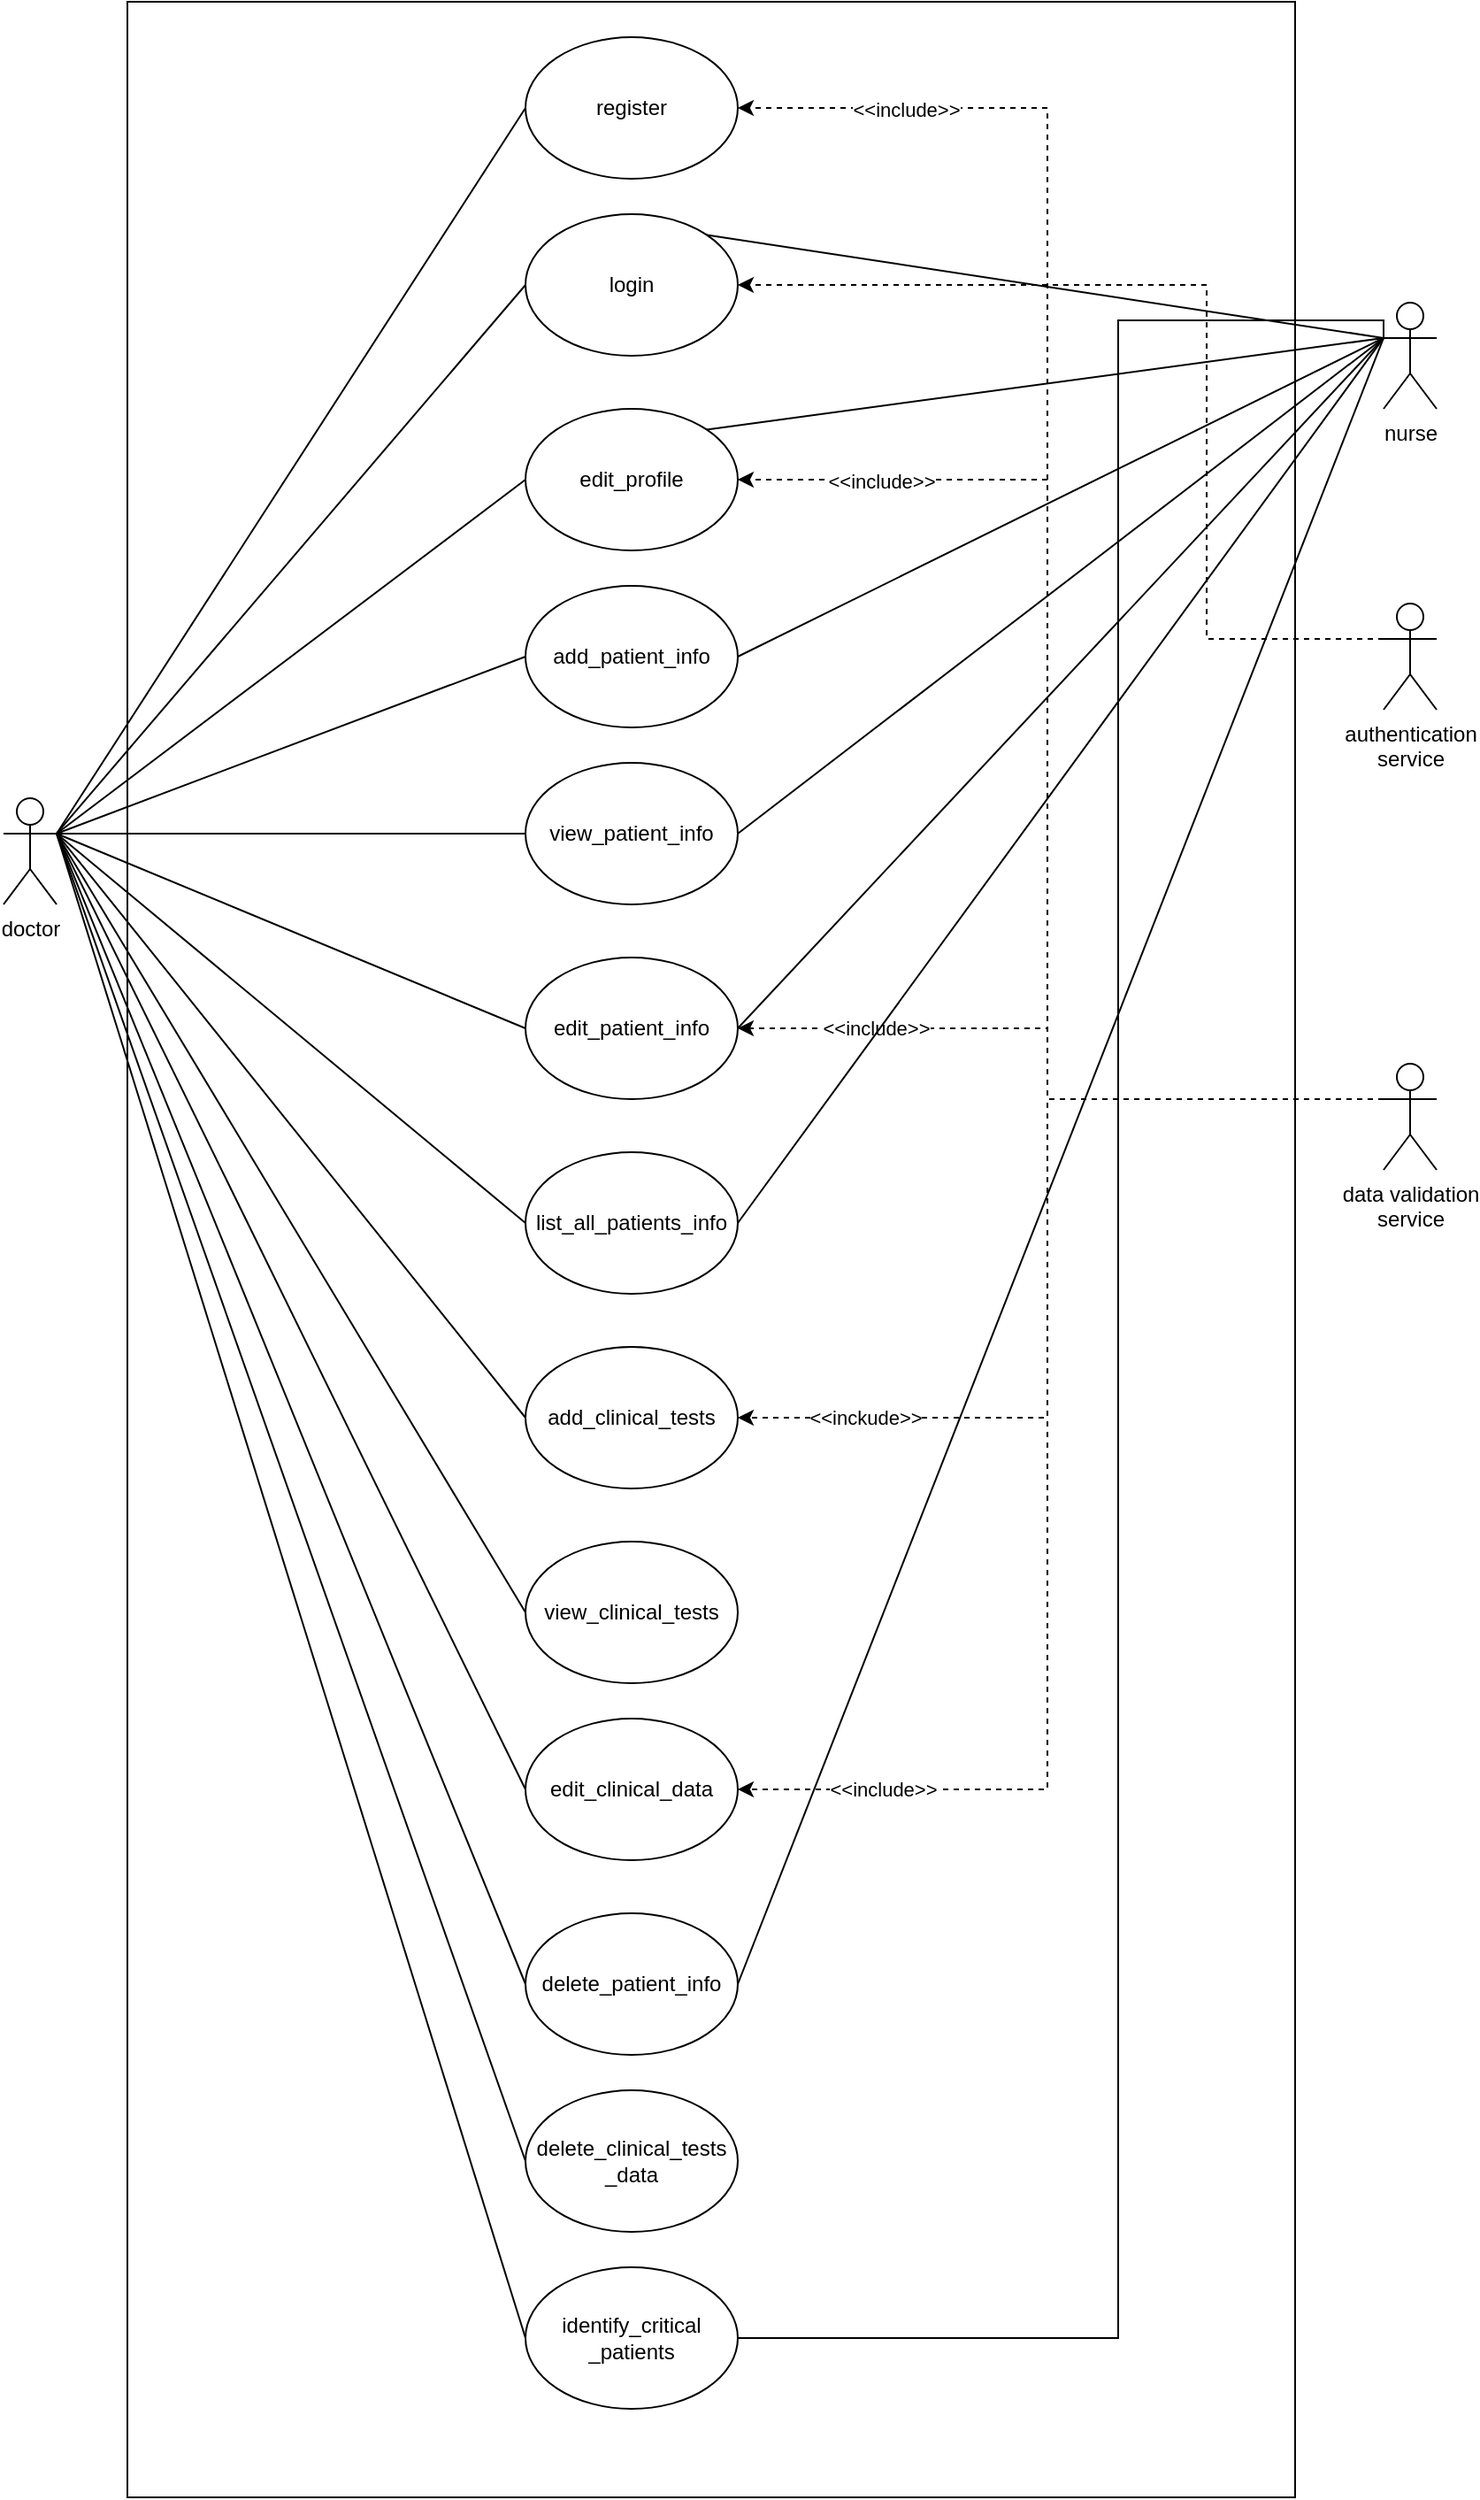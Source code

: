 <mxfile version="22.0.3" type="device">
  <diagram name="Page-1" id="UqVrwzHWl2GHEcBXxez4">
    <mxGraphModel dx="1466" dy="1029" grid="1" gridSize="10" guides="1" tooltips="1" connect="1" arrows="1" fold="1" page="1" pageScale="1" pageWidth="1100" pageHeight="1700" math="0" shadow="0">
      <root>
        <mxCell id="0" />
        <mxCell id="1" parent="0" />
        <mxCell id="txtTi3-NWhlHxe_iq4ro-22" value="" style="rounded=0;whiteSpace=wrap;html=1;" vertex="1" parent="1">
          <mxGeometry x="140" y="50" width="660" height="1410" as="geometry" />
        </mxCell>
        <mxCell id="txtTi3-NWhlHxe_iq4ro-12" style="rounded=0;orthogonalLoop=1;jettySize=auto;html=1;exitX=1;exitY=0.333;exitDx=0;exitDy=0;exitPerimeter=0;entryX=0;entryY=0.5;entryDx=0;entryDy=0;endArrow=none;endFill=0;" edge="1" parent="1" source="txtTi3-NWhlHxe_iq4ro-1" target="txtTi3-NWhlHxe_iq4ro-3">
          <mxGeometry relative="1" as="geometry" />
        </mxCell>
        <mxCell id="txtTi3-NWhlHxe_iq4ro-13" style="rounded=0;orthogonalLoop=1;jettySize=auto;html=1;exitX=1;exitY=0.333;exitDx=0;exitDy=0;exitPerimeter=0;entryX=0;entryY=0.5;entryDx=0;entryDy=0;endArrow=none;endFill=0;" edge="1" parent="1" source="txtTi3-NWhlHxe_iq4ro-1" target="txtTi3-NWhlHxe_iq4ro-4">
          <mxGeometry relative="1" as="geometry" />
        </mxCell>
        <mxCell id="txtTi3-NWhlHxe_iq4ro-14" style="rounded=0;orthogonalLoop=1;jettySize=auto;html=1;exitX=1;exitY=0.333;exitDx=0;exitDy=0;exitPerimeter=0;entryX=0;entryY=0.5;entryDx=0;entryDy=0;endArrow=none;endFill=0;" edge="1" parent="1" source="txtTi3-NWhlHxe_iq4ro-1" target="txtTi3-NWhlHxe_iq4ro-5">
          <mxGeometry relative="1" as="geometry" />
        </mxCell>
        <mxCell id="txtTi3-NWhlHxe_iq4ro-15" style="rounded=0;orthogonalLoop=1;jettySize=auto;html=1;exitX=1;exitY=0.333;exitDx=0;exitDy=0;exitPerimeter=0;entryX=0;entryY=0.5;entryDx=0;entryDy=0;endArrow=none;endFill=0;" edge="1" parent="1" source="txtTi3-NWhlHxe_iq4ro-1" target="txtTi3-NWhlHxe_iq4ro-6">
          <mxGeometry relative="1" as="geometry" />
        </mxCell>
        <mxCell id="txtTi3-NWhlHxe_iq4ro-16" style="rounded=0;orthogonalLoop=1;jettySize=auto;html=1;exitX=1;exitY=0.333;exitDx=0;exitDy=0;exitPerimeter=0;entryX=0;entryY=0.5;entryDx=0;entryDy=0;endArrow=none;endFill=0;" edge="1" parent="1" source="txtTi3-NWhlHxe_iq4ro-1" target="txtTi3-NWhlHxe_iq4ro-7">
          <mxGeometry relative="1" as="geometry" />
        </mxCell>
        <mxCell id="txtTi3-NWhlHxe_iq4ro-17" style="rounded=0;orthogonalLoop=1;jettySize=auto;html=1;exitX=1;exitY=0.333;exitDx=0;exitDy=0;exitPerimeter=0;entryX=0;entryY=0.5;entryDx=0;entryDy=0;endArrow=none;endFill=0;" edge="1" parent="1" source="txtTi3-NWhlHxe_iq4ro-1" target="txtTi3-NWhlHxe_iq4ro-8">
          <mxGeometry relative="1" as="geometry" />
        </mxCell>
        <mxCell id="txtTi3-NWhlHxe_iq4ro-18" style="rounded=0;orthogonalLoop=1;jettySize=auto;html=1;exitX=1;exitY=0.333;exitDx=0;exitDy=0;exitPerimeter=0;entryX=0;entryY=0.5;entryDx=0;entryDy=0;endArrow=none;endFill=0;" edge="1" parent="1" source="txtTi3-NWhlHxe_iq4ro-1" target="txtTi3-NWhlHxe_iq4ro-9">
          <mxGeometry relative="1" as="geometry" />
        </mxCell>
        <mxCell id="txtTi3-NWhlHxe_iq4ro-30" style="rounded=0;orthogonalLoop=1;jettySize=auto;html=1;exitX=1;exitY=0.333;exitDx=0;exitDy=0;exitPerimeter=0;entryX=0;entryY=0.5;entryDx=0;entryDy=0;endArrow=none;endFill=0;" edge="1" parent="1" source="txtTi3-NWhlHxe_iq4ro-1" target="txtTi3-NWhlHxe_iq4ro-11">
          <mxGeometry relative="1" as="geometry" />
        </mxCell>
        <mxCell id="txtTi3-NWhlHxe_iq4ro-32" style="rounded=0;orthogonalLoop=1;jettySize=auto;html=1;exitX=1;exitY=0.333;exitDx=0;exitDy=0;exitPerimeter=0;entryX=0;entryY=0.5;entryDx=0;entryDy=0;endArrow=none;endFill=0;" edge="1" parent="1" source="txtTi3-NWhlHxe_iq4ro-1" target="txtTi3-NWhlHxe_iq4ro-31">
          <mxGeometry relative="1" as="geometry" />
        </mxCell>
        <mxCell id="txtTi3-NWhlHxe_iq4ro-37" style="rounded=0;orthogonalLoop=1;jettySize=auto;html=1;exitX=1;exitY=0.333;exitDx=0;exitDy=0;exitPerimeter=0;entryX=0;entryY=0.5;entryDx=0;entryDy=0;endArrow=none;endFill=0;" edge="1" parent="1" source="txtTi3-NWhlHxe_iq4ro-1" target="txtTi3-NWhlHxe_iq4ro-33">
          <mxGeometry relative="1" as="geometry" />
        </mxCell>
        <mxCell id="txtTi3-NWhlHxe_iq4ro-38" style="rounded=0;orthogonalLoop=1;jettySize=auto;html=1;exitX=1;exitY=0.333;exitDx=0;exitDy=0;exitPerimeter=0;entryX=0;entryY=0.5;entryDx=0;entryDy=0;endArrow=none;endFill=0;" edge="1" parent="1" source="txtTi3-NWhlHxe_iq4ro-1" target="txtTi3-NWhlHxe_iq4ro-34">
          <mxGeometry relative="1" as="geometry" />
        </mxCell>
        <mxCell id="txtTi3-NWhlHxe_iq4ro-39" style="rounded=0;orthogonalLoop=1;jettySize=auto;html=1;exitX=1;exitY=0.333;exitDx=0;exitDy=0;exitPerimeter=0;entryX=0;entryY=0.5;entryDx=0;entryDy=0;endArrow=none;endFill=0;" edge="1" parent="1" source="txtTi3-NWhlHxe_iq4ro-1" target="txtTi3-NWhlHxe_iq4ro-36">
          <mxGeometry relative="1" as="geometry" />
        </mxCell>
        <mxCell id="txtTi3-NWhlHxe_iq4ro-1" value="doctor" style="shape=umlActor;verticalLabelPosition=bottom;verticalAlign=top;html=1;outlineConnect=0;" vertex="1" parent="1">
          <mxGeometry x="70" y="500" width="30" height="60" as="geometry" />
        </mxCell>
        <mxCell id="txtTi3-NWhlHxe_iq4ro-3" value="login" style="ellipse;whiteSpace=wrap;html=1;" vertex="1" parent="1">
          <mxGeometry x="365" y="170" width="120" height="80" as="geometry" />
        </mxCell>
        <mxCell id="txtTi3-NWhlHxe_iq4ro-4" value="add_patient_info" style="ellipse;whiteSpace=wrap;html=1;" vertex="1" parent="1">
          <mxGeometry x="365" y="380" width="120" height="80" as="geometry" />
        </mxCell>
        <mxCell id="txtTi3-NWhlHxe_iq4ro-5" value="view_patient_info" style="ellipse;whiteSpace=wrap;html=1;" vertex="1" parent="1">
          <mxGeometry x="365" y="480" width="120" height="80" as="geometry" />
        </mxCell>
        <mxCell id="txtTi3-NWhlHxe_iq4ro-6" value="list_all_patients_info" style="ellipse;whiteSpace=wrap;html=1;" vertex="1" parent="1">
          <mxGeometry x="365" y="700" width="120" height="80" as="geometry" />
        </mxCell>
        <mxCell id="txtTi3-NWhlHxe_iq4ro-7" value="add_clinical_tests" style="ellipse;whiteSpace=wrap;html=1;" vertex="1" parent="1">
          <mxGeometry x="365" y="810" width="120" height="80" as="geometry" />
        </mxCell>
        <mxCell id="txtTi3-NWhlHxe_iq4ro-8" value="view_clinical_tests" style="ellipse;whiteSpace=wrap;html=1;" vertex="1" parent="1">
          <mxGeometry x="365" y="920" width="120" height="80" as="geometry" />
        </mxCell>
        <mxCell id="txtTi3-NWhlHxe_iq4ro-9" value="delete_patient_info" style="ellipse;whiteSpace=wrap;html=1;" vertex="1" parent="1">
          <mxGeometry x="365" y="1130" width="120" height="80" as="geometry" />
        </mxCell>
        <mxCell id="txtTi3-NWhlHxe_iq4ro-10" value="delete_clinical_tests&lt;br&gt;_data" style="ellipse;whiteSpace=wrap;html=1;" vertex="1" parent="1">
          <mxGeometry x="365" y="1230" width="120" height="80" as="geometry" />
        </mxCell>
        <mxCell id="txtTi3-NWhlHxe_iq4ro-11" value="identify_critical&lt;br&gt;_patients" style="ellipse;whiteSpace=wrap;html=1;" vertex="1" parent="1">
          <mxGeometry x="365" y="1330" width="120" height="80" as="geometry" />
        </mxCell>
        <mxCell id="txtTi3-NWhlHxe_iq4ro-19" style="rounded=0;orthogonalLoop=1;jettySize=auto;html=1;exitX=1;exitY=0.333;exitDx=0;exitDy=0;exitPerimeter=0;entryX=0;entryY=0.5;entryDx=0;entryDy=0;endArrow=none;endFill=0;" edge="1" parent="1" source="txtTi3-NWhlHxe_iq4ro-1" target="txtTi3-NWhlHxe_iq4ro-10">
          <mxGeometry relative="1" as="geometry" />
        </mxCell>
        <mxCell id="txtTi3-NWhlHxe_iq4ro-25" style="edgeStyle=orthogonalEdgeStyle;rounded=0;orthogonalLoop=1;jettySize=auto;html=1;exitX=0;exitY=0.333;exitDx=0;exitDy=0;exitPerimeter=0;entryX=1;entryY=0.5;entryDx=0;entryDy=0;dashed=1;" edge="1" parent="1" source="txtTi3-NWhlHxe_iq4ro-23" target="txtTi3-NWhlHxe_iq4ro-3">
          <mxGeometry relative="1" as="geometry">
            <Array as="points">
              <mxPoint x="750" y="410" />
              <mxPoint x="750" y="210" />
            </Array>
          </mxGeometry>
        </mxCell>
        <mxCell id="txtTi3-NWhlHxe_iq4ro-23" value="authentication&lt;br&gt;service" style="shape=umlActor;verticalLabelPosition=bottom;verticalAlign=top;html=1;outlineConnect=0;" vertex="1" parent="1">
          <mxGeometry x="850" y="390" width="30" height="60" as="geometry" />
        </mxCell>
        <mxCell id="txtTi3-NWhlHxe_iq4ro-26" style="edgeStyle=orthogonalEdgeStyle;rounded=0;orthogonalLoop=1;jettySize=auto;html=1;exitX=0;exitY=0.333;exitDx=0;exitDy=0;exitPerimeter=0;entryX=1;entryY=0.5;entryDx=0;entryDy=0;dashed=1;" edge="1" parent="1" source="txtTi3-NWhlHxe_iq4ro-24" target="txtTi3-NWhlHxe_iq4ro-34">
          <mxGeometry relative="1" as="geometry">
            <Array as="points">
              <mxPoint x="660" y="670" />
              <mxPoint x="660" y="630" />
            </Array>
          </mxGeometry>
        </mxCell>
        <mxCell id="txtTi3-NWhlHxe_iq4ro-29" value="&amp;lt;&amp;lt;include&amp;gt;&amp;gt;" style="edgeLabel;html=1;align=center;verticalAlign=middle;resizable=0;points=[];" vertex="1" connectable="0" parent="txtTi3-NWhlHxe_iq4ro-26">
          <mxGeometry x="0.782" y="4" relative="1" as="geometry">
            <mxPoint x="34" y="-4" as="offset" />
          </mxGeometry>
        </mxCell>
        <mxCell id="txtTi3-NWhlHxe_iq4ro-27" style="edgeStyle=orthogonalEdgeStyle;rounded=0;orthogonalLoop=1;jettySize=auto;html=1;exitX=0;exitY=0.333;exitDx=0;exitDy=0;exitPerimeter=0;entryX=1;entryY=0.5;entryDx=0;entryDy=0;dashed=1;" edge="1" parent="1" source="txtTi3-NWhlHxe_iq4ro-24" target="txtTi3-NWhlHxe_iq4ro-7">
          <mxGeometry relative="1" as="geometry">
            <Array as="points">
              <mxPoint x="660" y="670" />
              <mxPoint x="660" y="850" />
            </Array>
          </mxGeometry>
        </mxCell>
        <mxCell id="txtTi3-NWhlHxe_iq4ro-28" value="&amp;lt;&amp;lt;inckude&amp;gt;&amp;gt;" style="edgeLabel;html=1;align=center;verticalAlign=middle;resizable=0;points=[];" vertex="1" connectable="0" parent="txtTi3-NWhlHxe_iq4ro-27">
          <mxGeometry x="0.472" y="2" relative="1" as="geometry">
            <mxPoint x="-72" y="-2" as="offset" />
          </mxGeometry>
        </mxCell>
        <mxCell id="txtTi3-NWhlHxe_iq4ro-40" style="edgeStyle=orthogonalEdgeStyle;rounded=0;orthogonalLoop=1;jettySize=auto;html=1;exitX=0;exitY=0.333;exitDx=0;exitDy=0;exitPerimeter=0;entryX=1;entryY=0.5;entryDx=0;entryDy=0;dashed=1;" edge="1" parent="1" source="txtTi3-NWhlHxe_iq4ro-24" target="txtTi3-NWhlHxe_iq4ro-31">
          <mxGeometry relative="1" as="geometry">
            <Array as="points">
              <mxPoint x="660" y="670" />
              <mxPoint x="660" y="110" />
            </Array>
          </mxGeometry>
        </mxCell>
        <mxCell id="txtTi3-NWhlHxe_iq4ro-41" value="&amp;lt;&amp;lt;include&amp;gt;&amp;gt;" style="edgeLabel;html=1;align=center;verticalAlign=middle;resizable=0;points=[];" vertex="1" connectable="0" parent="txtTi3-NWhlHxe_iq4ro-40">
          <mxGeometry x="0.797" y="1" relative="1" as="geometry">
            <mxPoint x="1" as="offset" />
          </mxGeometry>
        </mxCell>
        <mxCell id="txtTi3-NWhlHxe_iq4ro-42" style="edgeStyle=orthogonalEdgeStyle;rounded=0;orthogonalLoop=1;jettySize=auto;html=1;exitX=0;exitY=0.333;exitDx=0;exitDy=0;exitPerimeter=0;entryX=1;entryY=0.5;entryDx=0;entryDy=0;dashed=1;" edge="1" parent="1" source="txtTi3-NWhlHxe_iq4ro-24" target="txtTi3-NWhlHxe_iq4ro-33">
          <mxGeometry relative="1" as="geometry">
            <Array as="points">
              <mxPoint x="660" y="670" />
              <mxPoint x="660" y="320" />
            </Array>
          </mxGeometry>
        </mxCell>
        <mxCell id="txtTi3-NWhlHxe_iq4ro-44" value="&amp;lt;&amp;lt;include&amp;gt;&amp;gt;" style="edgeLabel;html=1;align=center;verticalAlign=middle;resizable=0;points=[];" vertex="1" connectable="0" parent="txtTi3-NWhlHxe_iq4ro-42">
          <mxGeometry x="0.774" y="1" relative="1" as="geometry">
            <mxPoint as="offset" />
          </mxGeometry>
        </mxCell>
        <mxCell id="txtTi3-NWhlHxe_iq4ro-45" style="edgeStyle=orthogonalEdgeStyle;rounded=0;orthogonalLoop=1;jettySize=auto;html=1;exitX=0;exitY=0.333;exitDx=0;exitDy=0;exitPerimeter=0;entryX=1;entryY=0.5;entryDx=0;entryDy=0;dashed=1;" edge="1" parent="1" source="txtTi3-NWhlHxe_iq4ro-24" target="txtTi3-NWhlHxe_iq4ro-36">
          <mxGeometry relative="1" as="geometry">
            <Array as="points">
              <mxPoint x="660" y="670" />
              <mxPoint x="660" y="1060" />
            </Array>
          </mxGeometry>
        </mxCell>
        <mxCell id="txtTi3-NWhlHxe_iq4ro-46" value="&amp;lt;&amp;lt;include&amp;gt;&amp;gt;" style="edgeLabel;html=1;align=center;verticalAlign=middle;resizable=0;points=[];" vertex="1" connectable="0" parent="txtTi3-NWhlHxe_iq4ro-45">
          <mxGeometry x="0.784" relative="1" as="geometry">
            <mxPoint as="offset" />
          </mxGeometry>
        </mxCell>
        <mxCell id="txtTi3-NWhlHxe_iq4ro-24" value="data validation&lt;br&gt;service" style="shape=umlActor;verticalLabelPosition=bottom;verticalAlign=top;html=1;outlineConnect=0;" vertex="1" parent="1">
          <mxGeometry x="850" y="650" width="30" height="60" as="geometry" />
        </mxCell>
        <mxCell id="txtTi3-NWhlHxe_iq4ro-31" value="register" style="ellipse;whiteSpace=wrap;html=1;" vertex="1" parent="1">
          <mxGeometry x="365" y="70" width="120" height="80" as="geometry" />
        </mxCell>
        <mxCell id="txtTi3-NWhlHxe_iq4ro-33" value="edit_profile" style="ellipse;whiteSpace=wrap;html=1;" vertex="1" parent="1">
          <mxGeometry x="365" y="280" width="120" height="80" as="geometry" />
        </mxCell>
        <mxCell id="txtTi3-NWhlHxe_iq4ro-34" value="edit_patient_info" style="ellipse;whiteSpace=wrap;html=1;" vertex="1" parent="1">
          <mxGeometry x="365" y="590" width="120" height="80" as="geometry" />
        </mxCell>
        <mxCell id="txtTi3-NWhlHxe_iq4ro-36" value="edit_clinical_data" style="ellipse;whiteSpace=wrap;html=1;" vertex="1" parent="1">
          <mxGeometry x="365" y="1020" width="120" height="80" as="geometry" />
        </mxCell>
        <mxCell id="txtTi3-NWhlHxe_iq4ro-51" style="rounded=0;orthogonalLoop=1;jettySize=auto;html=1;exitX=0;exitY=0.333;exitDx=0;exitDy=0;exitPerimeter=0;entryX=1;entryY=0;entryDx=0;entryDy=0;endArrow=none;endFill=0;" edge="1" parent="1" source="txtTi3-NWhlHxe_iq4ro-47" target="txtTi3-NWhlHxe_iq4ro-3">
          <mxGeometry relative="1" as="geometry" />
        </mxCell>
        <mxCell id="txtTi3-NWhlHxe_iq4ro-52" style="rounded=0;orthogonalLoop=1;jettySize=auto;html=1;exitX=0;exitY=0.333;exitDx=0;exitDy=0;exitPerimeter=0;entryX=1;entryY=0;entryDx=0;entryDy=0;endArrow=none;endFill=0;" edge="1" parent="1" source="txtTi3-NWhlHxe_iq4ro-47" target="txtTi3-NWhlHxe_iq4ro-33">
          <mxGeometry relative="1" as="geometry" />
        </mxCell>
        <mxCell id="txtTi3-NWhlHxe_iq4ro-53" style="rounded=0;orthogonalLoop=1;jettySize=auto;html=1;exitX=0;exitY=0.333;exitDx=0;exitDy=0;exitPerimeter=0;entryX=1;entryY=0.5;entryDx=0;entryDy=0;endArrow=none;endFill=0;" edge="1" parent="1" source="txtTi3-NWhlHxe_iq4ro-47" target="txtTi3-NWhlHxe_iq4ro-4">
          <mxGeometry relative="1" as="geometry" />
        </mxCell>
        <mxCell id="txtTi3-NWhlHxe_iq4ro-54" style="rounded=0;orthogonalLoop=1;jettySize=auto;html=1;exitX=0;exitY=0.333;exitDx=0;exitDy=0;exitPerimeter=0;entryX=1;entryY=0.5;entryDx=0;entryDy=0;endArrow=none;endFill=0;" edge="1" parent="1" source="txtTi3-NWhlHxe_iq4ro-47" target="txtTi3-NWhlHxe_iq4ro-5">
          <mxGeometry relative="1" as="geometry" />
        </mxCell>
        <mxCell id="txtTi3-NWhlHxe_iq4ro-56" style="rounded=0;orthogonalLoop=1;jettySize=auto;html=1;exitX=0;exitY=0.333;exitDx=0;exitDy=0;exitPerimeter=0;entryX=1;entryY=0.5;entryDx=0;entryDy=0;endArrow=none;endFill=0;" edge="1" parent="1" source="txtTi3-NWhlHxe_iq4ro-47" target="txtTi3-NWhlHxe_iq4ro-34">
          <mxGeometry relative="1" as="geometry" />
        </mxCell>
        <mxCell id="txtTi3-NWhlHxe_iq4ro-57" style="rounded=0;orthogonalLoop=1;jettySize=auto;html=1;exitX=0;exitY=0.333;exitDx=0;exitDy=0;exitPerimeter=0;entryX=1;entryY=0.5;entryDx=0;entryDy=0;endArrow=none;endFill=0;" edge="1" parent="1" source="txtTi3-NWhlHxe_iq4ro-47" target="txtTi3-NWhlHxe_iq4ro-6">
          <mxGeometry relative="1" as="geometry" />
        </mxCell>
        <mxCell id="txtTi3-NWhlHxe_iq4ro-58" style="edgeStyle=orthogonalEdgeStyle;rounded=0;orthogonalLoop=1;jettySize=auto;html=1;exitX=0;exitY=0.333;exitDx=0;exitDy=0;exitPerimeter=0;entryX=1;entryY=0.5;entryDx=0;entryDy=0;endArrow=none;endFill=0;" edge="1" parent="1" source="txtTi3-NWhlHxe_iq4ro-47" target="txtTi3-NWhlHxe_iq4ro-11">
          <mxGeometry relative="1" as="geometry">
            <Array as="points">
              <mxPoint x="700" y="230" />
              <mxPoint x="700" y="1370" />
            </Array>
          </mxGeometry>
        </mxCell>
        <mxCell id="txtTi3-NWhlHxe_iq4ro-59" style="rounded=0;orthogonalLoop=1;jettySize=auto;html=1;exitX=0;exitY=0.333;exitDx=0;exitDy=0;exitPerimeter=0;entryX=1;entryY=0.5;entryDx=0;entryDy=0;endArrow=none;endFill=0;" edge="1" parent="1" source="txtTi3-NWhlHxe_iq4ro-47" target="txtTi3-NWhlHxe_iq4ro-9">
          <mxGeometry relative="1" as="geometry" />
        </mxCell>
        <mxCell id="txtTi3-NWhlHxe_iq4ro-47" value="nurse" style="shape=umlActor;verticalLabelPosition=bottom;verticalAlign=top;html=1;outlineConnect=0;" vertex="1" parent="1">
          <mxGeometry x="850" y="220" width="30" height="60" as="geometry" />
        </mxCell>
      </root>
    </mxGraphModel>
  </diagram>
</mxfile>
